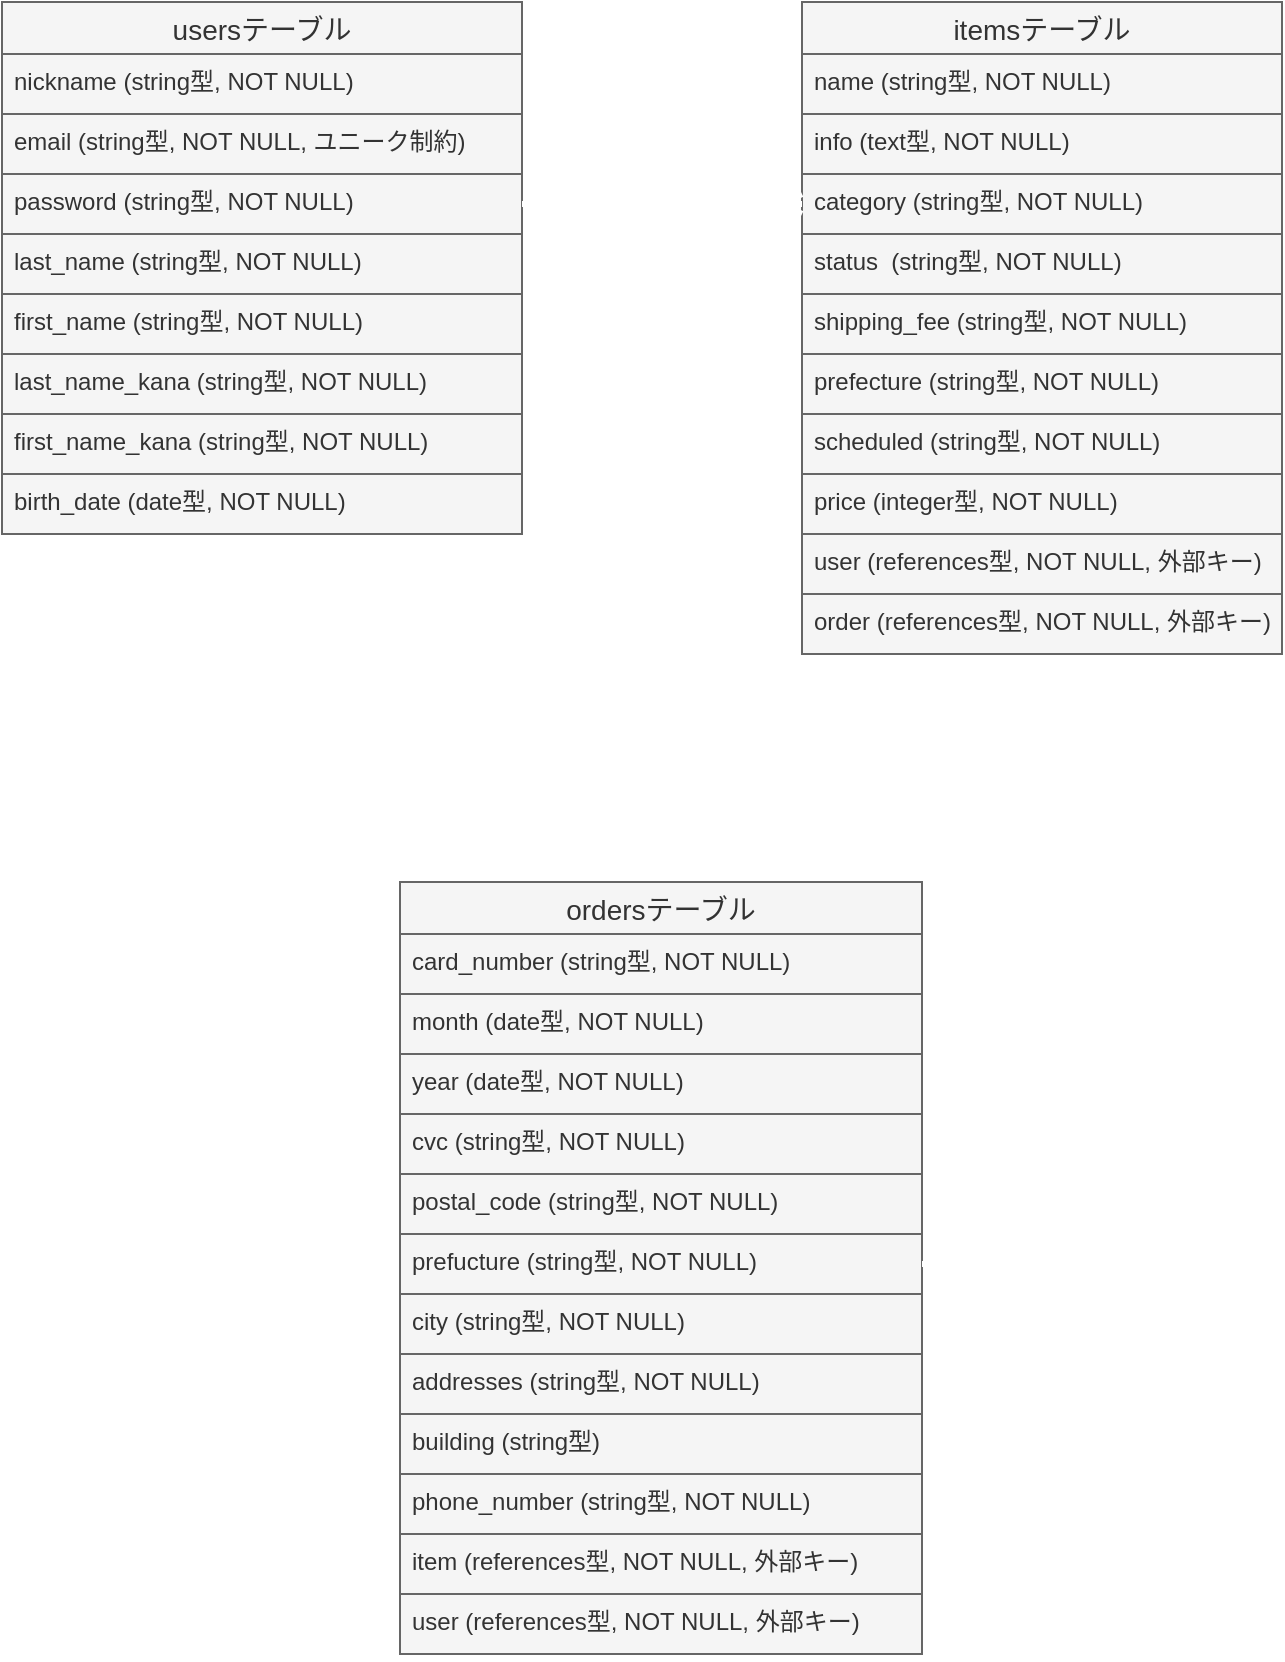 <mxfile>
    <diagram id="iCTsy_pnbBhXiJKhlqtj" name="ページ1">
        <mxGraphModel dx="556" dy="747" grid="1" gridSize="10" guides="1" tooltips="1" connect="1" arrows="1" fold="1" page="1" pageScale="1" pageWidth="827" pageHeight="1169" math="0" shadow="0">
            <root>
                <mxCell id="0"/>
                <mxCell id="1" parent="0"/>
                <mxCell id="c64CcBpLwh5D6gjb4lQF-1" value="usersテーブル" style="swimlane;fontStyle=0;childLayout=stackLayout;horizontal=1;startSize=26;horizontalStack=0;resizeParent=1;resizeParentMax=0;resizeLast=0;collapsible=1;marginBottom=0;align=center;fontSize=14;fillColor=#f5f5f5;fontColor=#333333;strokeColor=#666666;" vertex="1" parent="1">
                    <mxGeometry x="80" y="80" width="260" height="266" as="geometry"/>
                </mxCell>
                <mxCell id="c64CcBpLwh5D6gjb4lQF-9" value="nickname (string型, NOT NULL)" style="text;strokeColor=#666666;fillColor=#f5f5f5;spacingLeft=4;spacingRight=4;overflow=hidden;rotatable=0;points=[[0,0.5],[1,0.5]];portConstraint=eastwest;fontSize=12;fontColor=#333333;" vertex="1" parent="c64CcBpLwh5D6gjb4lQF-1">
                    <mxGeometry y="26" width="260" height="30" as="geometry"/>
                </mxCell>
                <mxCell id="c64CcBpLwh5D6gjb4lQF-3" value="email (string型, NOT NULL, ユニーク制約)" style="text;strokeColor=#666666;fillColor=#f5f5f5;spacingLeft=4;spacingRight=4;overflow=hidden;rotatable=0;points=[[0,0.5],[1,0.5]];portConstraint=eastwest;fontSize=12;fontColor=#333333;" vertex="1" parent="c64CcBpLwh5D6gjb4lQF-1">
                    <mxGeometry y="56" width="260" height="30" as="geometry"/>
                </mxCell>
                <mxCell id="c64CcBpLwh5D6gjb4lQF-4" value="password (string型, NOT NULL)" style="text;strokeColor=#666666;fillColor=#f5f5f5;spacingLeft=4;spacingRight=4;overflow=hidden;rotatable=0;points=[[0,0.5],[1,0.5]];portConstraint=eastwest;fontSize=12;fontColor=#333333;" vertex="1" parent="c64CcBpLwh5D6gjb4lQF-1">
                    <mxGeometry y="86" width="260" height="30" as="geometry"/>
                </mxCell>
                <mxCell id="c64CcBpLwh5D6gjb4lQF-8" value="last_name (string型, NOT NULL)" style="text;strokeColor=#666666;fillColor=#f5f5f5;spacingLeft=4;spacingRight=4;overflow=hidden;rotatable=0;points=[[0,0.5],[1,0.5]];portConstraint=eastwest;fontSize=12;fontColor=#333333;" vertex="1" parent="c64CcBpLwh5D6gjb4lQF-1">
                    <mxGeometry y="116" width="260" height="30" as="geometry"/>
                </mxCell>
                <mxCell id="c64CcBpLwh5D6gjb4lQF-7" value="first_name (string型, NOT NULL)" style="text;strokeColor=#666666;fillColor=#f5f5f5;spacingLeft=4;spacingRight=4;overflow=hidden;rotatable=0;points=[[0,0.5],[1,0.5]];portConstraint=eastwest;fontSize=12;fontColor=#333333;" vertex="1" parent="c64CcBpLwh5D6gjb4lQF-1">
                    <mxGeometry y="146" width="260" height="30" as="geometry"/>
                </mxCell>
                <mxCell id="c64CcBpLwh5D6gjb4lQF-6" value="last_name_kana (string型, NOT NULL)" style="text;strokeColor=#666666;fillColor=#f5f5f5;spacingLeft=4;spacingRight=4;overflow=hidden;rotatable=0;points=[[0,0.5],[1,0.5]];portConstraint=eastwest;fontSize=12;fontColor=#333333;" vertex="1" parent="c64CcBpLwh5D6gjb4lQF-1">
                    <mxGeometry y="176" width="260" height="30" as="geometry"/>
                </mxCell>
                <mxCell id="c64CcBpLwh5D6gjb4lQF-5" value="first_name_kana (string型, NOT NULL)" style="text;strokeColor=#666666;fillColor=#f5f5f5;spacingLeft=4;spacingRight=4;overflow=hidden;rotatable=0;points=[[0,0.5],[1,0.5]];portConstraint=eastwest;fontSize=12;fontColor=#333333;" vertex="1" parent="c64CcBpLwh5D6gjb4lQF-1">
                    <mxGeometry y="206" width="260" height="30" as="geometry"/>
                </mxCell>
                <mxCell id="c64CcBpLwh5D6gjb4lQF-10" value="birth_date (date型, NOT NULL)" style="text;strokeColor=#666666;fillColor=#f5f5f5;spacingLeft=4;spacingRight=4;overflow=hidden;rotatable=0;points=[[0,0.5],[1,0.5]];portConstraint=eastwest;fontSize=12;fontColor=#333333;" vertex="1" parent="c64CcBpLwh5D6gjb4lQF-1">
                    <mxGeometry y="236" width="260" height="30" as="geometry"/>
                </mxCell>
                <mxCell id="c64CcBpLwh5D6gjb4lQF-11" value="itemsテーブル" style="swimlane;fontStyle=0;childLayout=stackLayout;horizontal=1;startSize=26;horizontalStack=0;resizeParent=1;resizeParentMax=0;resizeLast=0;collapsible=1;marginBottom=0;align=center;fontSize=14;fillColor=#f5f5f5;fontColor=#333333;strokeColor=#666666;" vertex="1" parent="1">
                    <mxGeometry x="480" y="80" width="240" height="326" as="geometry"/>
                </mxCell>
                <mxCell id="c64CcBpLwh5D6gjb4lQF-15" value="name (string型, NOT NULL)" style="text;strokeColor=#666666;fillColor=#f5f5f5;spacingLeft=4;spacingRight=4;overflow=hidden;rotatable=0;points=[[0,0.5],[1,0.5]];portConstraint=eastwest;fontSize=12;fontColor=#333333;" vertex="1" parent="c64CcBpLwh5D6gjb4lQF-11">
                    <mxGeometry y="26" width="240" height="30" as="geometry"/>
                </mxCell>
                <mxCell id="c64CcBpLwh5D6gjb4lQF-13" value="info (text型, NOT NULL)" style="text;strokeColor=#666666;fillColor=#f5f5f5;spacingLeft=4;spacingRight=4;overflow=hidden;rotatable=0;points=[[0,0.5],[1,0.5]];portConstraint=eastwest;fontSize=12;fontColor=#333333;" vertex="1" parent="c64CcBpLwh5D6gjb4lQF-11">
                    <mxGeometry y="56" width="240" height="30" as="geometry"/>
                </mxCell>
                <mxCell id="c64CcBpLwh5D6gjb4lQF-21" value="category (string型, NOT NULL)" style="text;strokeColor=#666666;fillColor=#f5f5f5;spacingLeft=4;spacingRight=4;overflow=hidden;rotatable=0;points=[[0,0.5],[1,0.5]];portConstraint=eastwest;fontSize=12;fontColor=#333333;" vertex="1" parent="c64CcBpLwh5D6gjb4lQF-11">
                    <mxGeometry y="86" width="240" height="30" as="geometry"/>
                </mxCell>
                <mxCell id="c64CcBpLwh5D6gjb4lQF-20" value="status  (string型, NOT NULL)" style="text;strokeColor=#666666;fillColor=#f5f5f5;spacingLeft=4;spacingRight=4;overflow=hidden;rotatable=0;points=[[0,0.5],[1,0.5]];portConstraint=eastwest;fontSize=12;fontColor=#333333;" vertex="1" parent="c64CcBpLwh5D6gjb4lQF-11">
                    <mxGeometry y="116" width="240" height="30" as="geometry"/>
                </mxCell>
                <mxCell id="c64CcBpLwh5D6gjb4lQF-19" value="shipping_fee (string型, NOT NULL)" style="text;strokeColor=#666666;fillColor=#f5f5f5;spacingLeft=4;spacingRight=4;overflow=hidden;rotatable=0;points=[[0,0.5],[1,0.5]];portConstraint=eastwest;fontSize=12;fontColor=#333333;" vertex="1" parent="c64CcBpLwh5D6gjb4lQF-11">
                    <mxGeometry y="146" width="240" height="30" as="geometry"/>
                </mxCell>
                <mxCell id="c64CcBpLwh5D6gjb4lQF-18" value="prefecture (string型, NOT NULL) " style="text;strokeColor=#666666;fillColor=#f5f5f5;spacingLeft=4;spacingRight=4;overflow=hidden;rotatable=0;points=[[0,0.5],[1,0.5]];portConstraint=eastwest;fontSize=12;fontColor=#333333;" vertex="1" parent="c64CcBpLwh5D6gjb4lQF-11">
                    <mxGeometry y="176" width="240" height="30" as="geometry"/>
                </mxCell>
                <mxCell id="c64CcBpLwh5D6gjb4lQF-17" value="scheduled (string型, NOT NULL)" style="text;strokeColor=#666666;fillColor=#f5f5f5;spacingLeft=4;spacingRight=4;overflow=hidden;rotatable=0;points=[[0,0.5],[1,0.5]];portConstraint=eastwest;fontSize=12;fontColor=#333333;" vertex="1" parent="c64CcBpLwh5D6gjb4lQF-11">
                    <mxGeometry y="206" width="240" height="30" as="geometry"/>
                </mxCell>
                <mxCell id="c64CcBpLwh5D6gjb4lQF-16" value="price (integer型, NOT NULL)" style="text;strokeColor=#666666;fillColor=#f5f5f5;spacingLeft=4;spacingRight=4;overflow=hidden;rotatable=0;points=[[0,0.5],[1,0.5]];portConstraint=eastwest;fontSize=12;fontColor=#333333;" vertex="1" parent="c64CcBpLwh5D6gjb4lQF-11">
                    <mxGeometry y="236" width="240" height="30" as="geometry"/>
                </mxCell>
                <mxCell id="c64CcBpLwh5D6gjb4lQF-22" value="user (references型, NOT NULL, 外部キー)" style="text;strokeColor=#666666;fillColor=#f5f5f5;spacingLeft=4;spacingRight=4;overflow=hidden;rotatable=0;points=[[0,0.5],[1,0.5]];portConstraint=eastwest;fontSize=12;fontColor=#333333;" vertex="1" parent="c64CcBpLwh5D6gjb4lQF-11">
                    <mxGeometry y="266" width="240" height="30" as="geometry"/>
                </mxCell>
                <mxCell id="c64CcBpLwh5D6gjb4lQF-45" value="order (references型, NOT NULL, 外部キー)" style="text;strokeColor=#666666;fillColor=#f5f5f5;spacingLeft=4;spacingRight=4;overflow=hidden;rotatable=0;points=[[0,0.5],[1,0.5]];portConstraint=eastwest;fontSize=12;fontColor=#333333;" vertex="1" parent="c64CcBpLwh5D6gjb4lQF-11">
                    <mxGeometry y="296" width="240" height="30" as="geometry"/>
                </mxCell>
                <mxCell id="c64CcBpLwh5D6gjb4lQF-26" value="" style="edgeStyle=entityRelationEdgeStyle;fontSize=12;html=1;endArrow=ERoneToMany;entryX=0;entryY=0.5;entryDx=0;entryDy=0;exitX=1;exitY=0.5;exitDx=0;exitDy=0;strokeWidth=3;strokeColor=#FFFFFF;" edge="1" parent="1" source="c64CcBpLwh5D6gjb4lQF-4" target="c64CcBpLwh5D6gjb4lQF-21">
                    <mxGeometry width="100" height="100" relative="1" as="geometry">
                        <mxPoint x="220" y="700" as="sourcePoint"/>
                        <mxPoint x="320" y="600" as="targetPoint"/>
                    </mxGeometry>
                </mxCell>
                <mxCell id="c64CcBpLwh5D6gjb4lQF-27" value="ordersテーブル" style="swimlane;fontStyle=0;childLayout=stackLayout;horizontal=1;startSize=26;horizontalStack=0;resizeParent=1;resizeParentMax=0;resizeLast=0;collapsible=1;marginBottom=0;align=center;fontSize=14;fillColor=#f5f5f5;fontColor=#333333;strokeColor=#666666;" vertex="1" parent="1">
                    <mxGeometry x="279" y="520" width="261" height="386" as="geometry"/>
                </mxCell>
                <mxCell id="c64CcBpLwh5D6gjb4lQF-28" value="card_number (string型, NOT NULL)" style="text;strokeColor=#666666;fillColor=#f5f5f5;spacingLeft=4;spacingRight=4;overflow=hidden;rotatable=0;points=[[0,0.5],[1,0.5]];portConstraint=eastwest;fontSize=12;fontColor=#333333;" vertex="1" parent="c64CcBpLwh5D6gjb4lQF-27">
                    <mxGeometry y="26" width="261" height="30" as="geometry"/>
                </mxCell>
                <mxCell id="c64CcBpLwh5D6gjb4lQF-30" value="month (date型, NOT NULL)" style="text;strokeColor=#666666;fillColor=#f5f5f5;spacingLeft=4;spacingRight=4;overflow=hidden;rotatable=0;points=[[0,0.5],[1,0.5]];portConstraint=eastwest;fontSize=12;fontColor=#333333;" vertex="1" parent="c64CcBpLwh5D6gjb4lQF-27">
                    <mxGeometry y="56" width="261" height="30" as="geometry"/>
                </mxCell>
                <mxCell id="c64CcBpLwh5D6gjb4lQF-33" value="year (date型, NOT NULL)" style="text;strokeColor=#666666;fillColor=#f5f5f5;spacingLeft=4;spacingRight=4;overflow=hidden;rotatable=0;points=[[0,0.5],[1,0.5]];portConstraint=eastwest;fontSize=12;fontColor=#333333;" vertex="1" parent="c64CcBpLwh5D6gjb4lQF-27">
                    <mxGeometry y="86" width="261" height="30" as="geometry"/>
                </mxCell>
                <mxCell id="c64CcBpLwh5D6gjb4lQF-32" value="cvc (string型, NOT NULL)" style="text;strokeColor=#666666;fillColor=#f5f5f5;spacingLeft=4;spacingRight=4;overflow=hidden;rotatable=0;points=[[0,0.5],[1,0.5]];portConstraint=eastwest;fontSize=12;fontColor=#333333;" vertex="1" parent="c64CcBpLwh5D6gjb4lQF-27">
                    <mxGeometry y="116" width="261" height="30" as="geometry"/>
                </mxCell>
                <mxCell id="c64CcBpLwh5D6gjb4lQF-31" value="postal_code (string型, NOT NULL)" style="text;strokeColor=#666666;fillColor=#f5f5f5;spacingLeft=4;spacingRight=4;overflow=hidden;rotatable=0;points=[[0,0.5],[1,0.5]];portConstraint=eastwest;fontSize=12;fontColor=#333333;" vertex="1" parent="c64CcBpLwh5D6gjb4lQF-27">
                    <mxGeometry y="146" width="261" height="30" as="geometry"/>
                </mxCell>
                <mxCell id="c64CcBpLwh5D6gjb4lQF-38" value="prefucture (string型, NOT NULL)" style="text;strokeColor=#666666;fillColor=#f5f5f5;spacingLeft=4;spacingRight=4;overflow=hidden;rotatable=0;points=[[0,0.5],[1,0.5]];portConstraint=eastwest;fontSize=12;fontColor=#333333;" vertex="1" parent="c64CcBpLwh5D6gjb4lQF-27">
                    <mxGeometry y="176" width="261" height="30" as="geometry"/>
                </mxCell>
                <mxCell id="c64CcBpLwh5D6gjb4lQF-37" value="city (string型, NOT NULL)" style="text;strokeColor=#666666;fillColor=#f5f5f5;spacingLeft=4;spacingRight=4;overflow=hidden;rotatable=0;points=[[0,0.5],[1,0.5]];portConstraint=eastwest;fontSize=12;fontColor=#333333;" vertex="1" parent="c64CcBpLwh5D6gjb4lQF-27">
                    <mxGeometry y="206" width="261" height="30" as="geometry"/>
                </mxCell>
                <mxCell id="c64CcBpLwh5D6gjb4lQF-36" value="addresses (string型, NOT NULL)" style="text;strokeColor=#666666;fillColor=#f5f5f5;spacingLeft=4;spacingRight=4;overflow=hidden;rotatable=0;points=[[0,0.5],[1,0.5]];portConstraint=eastwest;fontSize=12;fontColor=#333333;" vertex="1" parent="c64CcBpLwh5D6gjb4lQF-27">
                    <mxGeometry y="236" width="261" height="30" as="geometry"/>
                </mxCell>
                <mxCell id="c64CcBpLwh5D6gjb4lQF-35" value="building (string型)" style="text;strokeColor=#666666;fillColor=#f5f5f5;spacingLeft=4;spacingRight=4;overflow=hidden;rotatable=0;points=[[0,0.5],[1,0.5]];portConstraint=eastwest;fontSize=12;fontColor=#333333;" vertex="1" parent="c64CcBpLwh5D6gjb4lQF-27">
                    <mxGeometry y="266" width="261" height="30" as="geometry"/>
                </mxCell>
                <mxCell id="c64CcBpLwh5D6gjb4lQF-34" value="phone_number (string型, NOT NULL)" style="text;strokeColor=#666666;fillColor=#f5f5f5;spacingLeft=4;spacingRight=4;overflow=hidden;rotatable=0;points=[[0,0.5],[1,0.5]];portConstraint=eastwest;fontSize=12;fontColor=#333333;" vertex="1" parent="c64CcBpLwh5D6gjb4lQF-27">
                    <mxGeometry y="296" width="261" height="30" as="geometry"/>
                </mxCell>
                <mxCell id="c64CcBpLwh5D6gjb4lQF-40" value="item (references型, NOT NULL, 外部キー)" style="text;strokeColor=#666666;fillColor=#f5f5f5;spacingLeft=4;spacingRight=4;overflow=hidden;rotatable=0;points=[[0,0.5],[1,0.5]];portConstraint=eastwest;fontSize=12;fontColor=#333333;" vertex="1" parent="c64CcBpLwh5D6gjb4lQF-27">
                    <mxGeometry y="326" width="261" height="30" as="geometry"/>
                </mxCell>
                <mxCell id="c64CcBpLwh5D6gjb4lQF-39" value="user (references型, NOT NULL, 外部キー)" style="text;strokeColor=#666666;fillColor=#f5f5f5;spacingLeft=4;spacingRight=4;overflow=hidden;rotatable=0;points=[[0,0.5],[1,0.5]];portConstraint=eastwest;fontSize=12;fontColor=#333333;" vertex="1" parent="c64CcBpLwh5D6gjb4lQF-27">
                    <mxGeometry y="356" width="261" height="30" as="geometry"/>
                </mxCell>
                <mxCell id="c64CcBpLwh5D6gjb4lQF-42" value="" style="fontSize=12;html=1;endArrow=ERmandOne;startArrow=ERmandOne;entryX=1;entryY=0.5;entryDx=0;entryDy=0;exitX=0.505;exitY=1.04;exitDx=0;exitDy=0;exitPerimeter=0;strokeColor=#FFFFFF;strokeWidth=3;edgeStyle=orthogonalEdgeStyle;elbow=vertical;" edge="1" parent="1" source="c64CcBpLwh5D6gjb4lQF-45" target="c64CcBpLwh5D6gjb4lQF-38">
                    <mxGeometry width="100" height="100" relative="1" as="geometry">
                        <mxPoint x="600" y="380" as="sourcePoint"/>
                        <mxPoint x="560" y="710" as="targetPoint"/>
                        <Array as="points">
                            <mxPoint x="601" y="711"/>
                        </Array>
                    </mxGeometry>
                </mxCell>
                <mxCell id="c64CcBpLwh5D6gjb4lQF-44" value="" style="edgeStyle=orthogonalEdgeStyle;fontSize=12;html=1;endArrow=ERoneToMany;entryX=-0.011;entryY=0.733;entryDx=0;entryDy=0;entryPerimeter=0;exitX=0.515;exitY=1.113;exitDx=0;exitDy=0;exitPerimeter=0;strokeWidth=3;strokeColor=#FFFFFF;" edge="1" parent="1" source="c64CcBpLwh5D6gjb4lQF-10" target="c64CcBpLwh5D6gjb4lQF-38">
                    <mxGeometry width="100" height="100" relative="1" as="geometry">
                        <mxPoint x="90" y="620" as="sourcePoint"/>
                        <mxPoint x="190" y="520" as="targetPoint"/>
                        <Array as="points">
                            <mxPoint x="214" y="718"/>
                        </Array>
                    </mxGeometry>
                </mxCell>
            </root>
        </mxGraphModel>
    </diagram>
</mxfile>